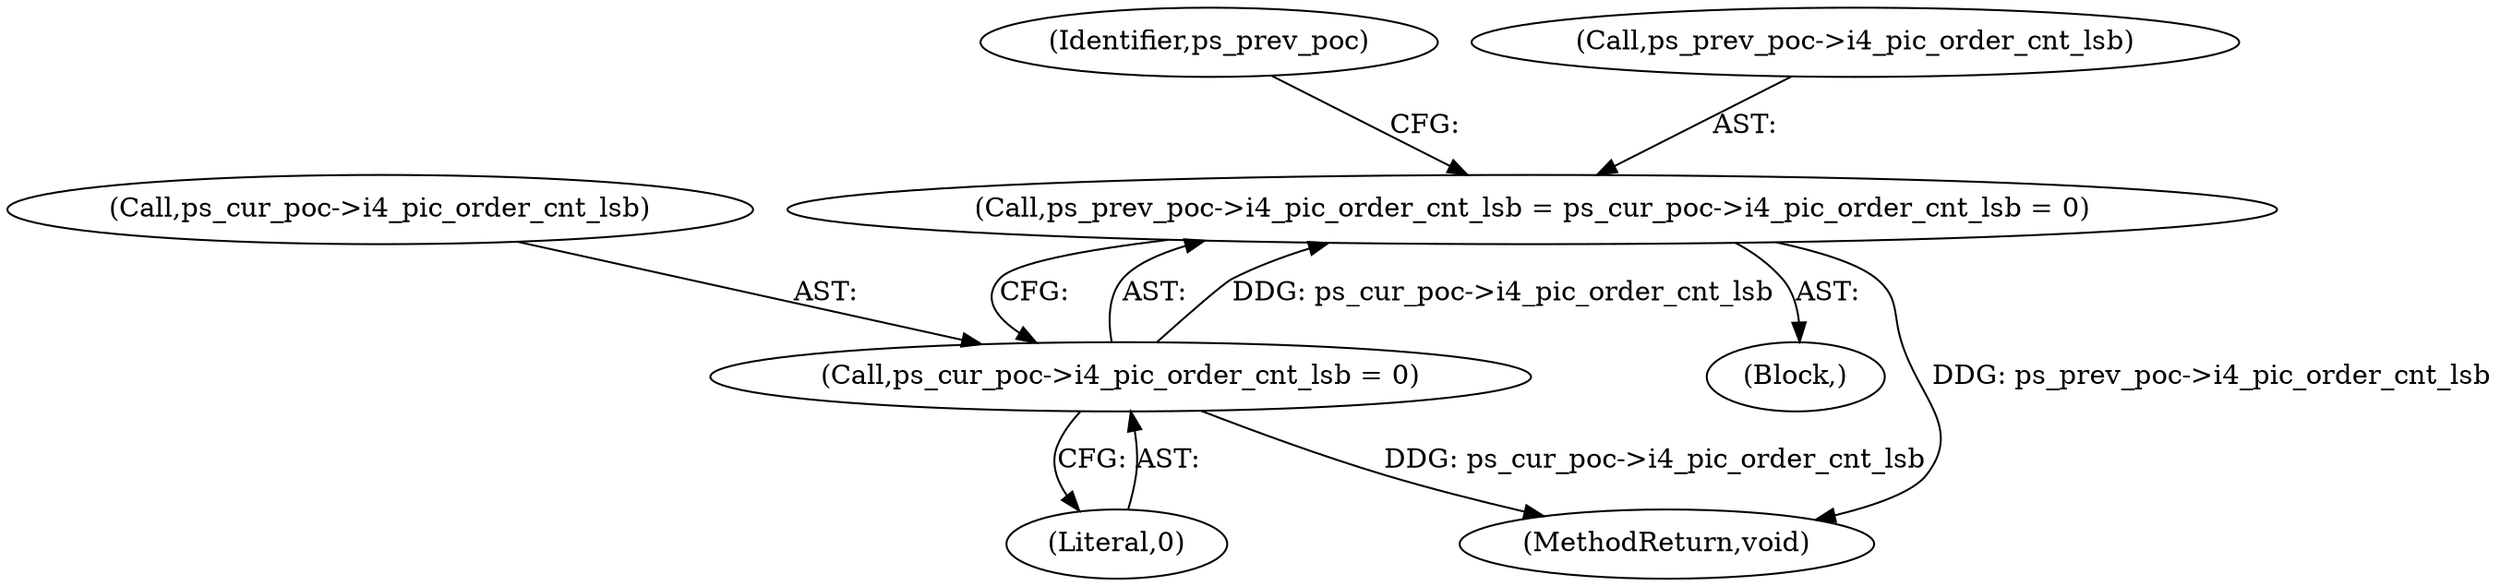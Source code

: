 digraph "0_Android_ecf6c7ce6d5a22d52160698aab44fc234c63291a@pointer" {
"1000509" [label="(Call,ps_prev_poc->i4_pic_order_cnt_lsb = ps_cur_poc->i4_pic_order_cnt_lsb = 0)"];
"1000513" [label="(Call,ps_cur_poc->i4_pic_order_cnt_lsb = 0)"];
"1000509" [label="(Call,ps_prev_poc->i4_pic_order_cnt_lsb = ps_cur_poc->i4_pic_order_cnt_lsb = 0)"];
"1000520" [label="(Identifier,ps_prev_poc)"];
"1000513" [label="(Call,ps_cur_poc->i4_pic_order_cnt_lsb = 0)"];
"1000514" [label="(Call,ps_cur_poc->i4_pic_order_cnt_lsb)"];
"1000121" [label="(Block,)"];
"1000517" [label="(Literal,0)"];
"1000956" [label="(MethodReturn,void)"];
"1000510" [label="(Call,ps_prev_poc->i4_pic_order_cnt_lsb)"];
"1000509" -> "1000121"  [label="AST: "];
"1000509" -> "1000513"  [label="CFG: "];
"1000510" -> "1000509"  [label="AST: "];
"1000513" -> "1000509"  [label="AST: "];
"1000520" -> "1000509"  [label="CFG: "];
"1000509" -> "1000956"  [label="DDG: ps_prev_poc->i4_pic_order_cnt_lsb"];
"1000513" -> "1000509"  [label="DDG: ps_cur_poc->i4_pic_order_cnt_lsb"];
"1000513" -> "1000517"  [label="CFG: "];
"1000514" -> "1000513"  [label="AST: "];
"1000517" -> "1000513"  [label="AST: "];
"1000513" -> "1000956"  [label="DDG: ps_cur_poc->i4_pic_order_cnt_lsb"];
}

